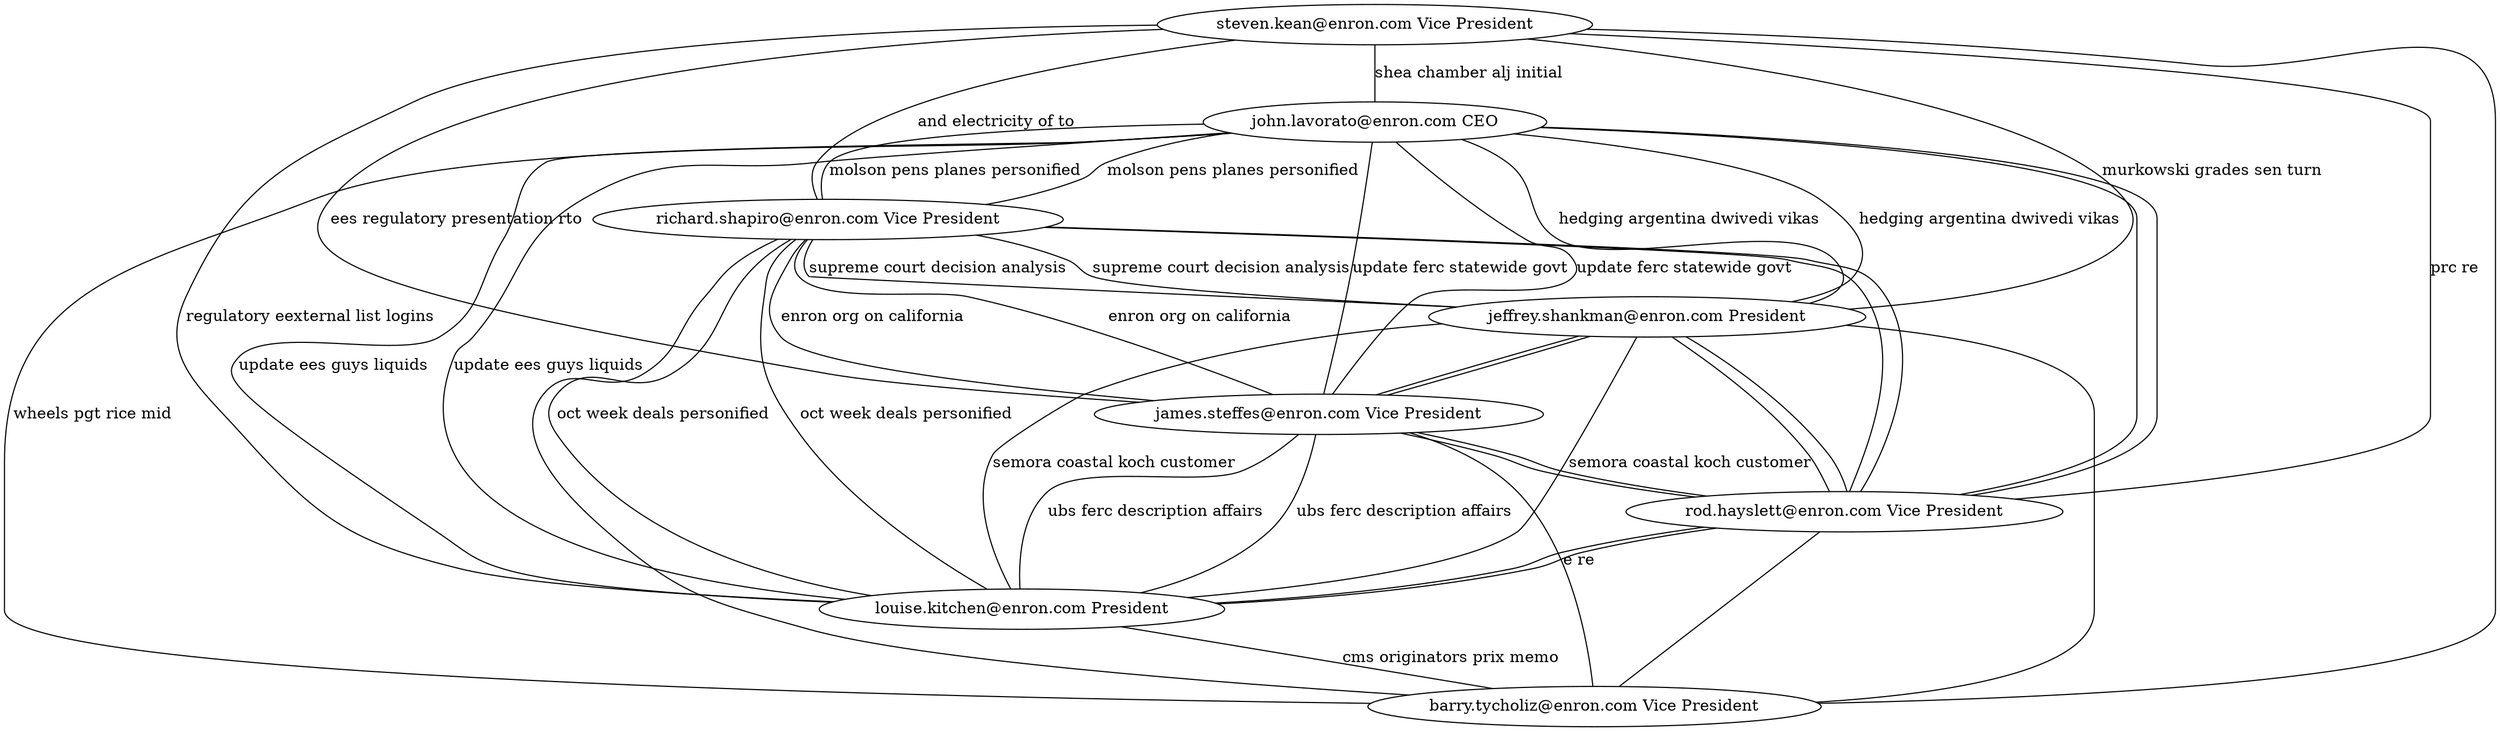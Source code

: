 // Information Flow - Enron
graph {
	0 [label="steven.kean@enron.com Vice President"]
	1 [label="john.lavorato@enron.com CEO"]
	2 [label="richard.shapiro@enron.com Vice President"]
	3 [label="jeffrey.shankman@enron.com President"]
	4 [label="louise.kitchen@enron.com President"]
	5 [label="rod.hayslett@enron.com Vice President"]
	6 [label="james.steffes@enron.com Vice President"]
	7 [label="barry.tycholiz@enron.com Vice President"]
		4 -- 7 [label="cms originators prix memo"]
		1 -- 3 [label="hedging argentina dwivedi vikas"]
		6 -- 4 [label="ubs ferc description affairs"]
		5 -- 6 [label=""]
		5 -- 4 [label=""]
		0 -- 7 [label=""]
		6 -- 2 [label="enron org on california"]
		1 -- 6 [label="update ferc statewide govt"]
		5 -- 1 [label=""]
		3 -- 7 [label=""]
		2 -- 5 [label=""]
		0 -- 3 [label="murkowski grades sen turn"]
		1 -- 2 [label="molson pens planes personified"]
		6 -- 7 [label="e re"]
		6 -- 3 [label=""]
		1 -- 5 [label=""]
		3 -- 6 [label=""]
		0 -- 4 [label="regulatory eexternal list logins"]
		5 -- 7 [label=""]
		5 -- 3 [label=""]
		4 -- 1 [label="update ees guys liquids"]
		2 -- 7 [label=""]
		3 -- 2 [label="supreme court decision analysis"]
		2 -- 6 [label="enron org on california"]
		4 -- 5 [label=""]
		1 -- 4 [label="update ees guys liquids"]
		0 -- 5 [label="prc re"]
		2 -- 1 [label="molson pens planes personified"]
		4 -- 2 [label="oct week deals personified"]
		6 -- 5 [label=""]
		3 -- 5 [label=""]
		0 -- 1 [label="shea chamber alj initial"]
		4 -- 6 [label="ubs ferc description affairs"]
		5 -- 2 [label=""]
		6 -- 1 [label="update ferc statewide govt"]
		3 -- 1 [label="hedging argentina dwivedi vikas"]
		0 -- 2 [label="and electricity of to"]
		0 -- 6 [label="ees regulatory presentation rto"]
		4 -- 3 [label="semora coastal koch customer"]
		1 -- 7 [label="wheels pgt rice mid"]
		2 -- 3 [label="supreme court decision analysis"]
		3 -- 4 [label="semora coastal koch customer"]
		2 -- 4 [label="oct week deals personified"]
}